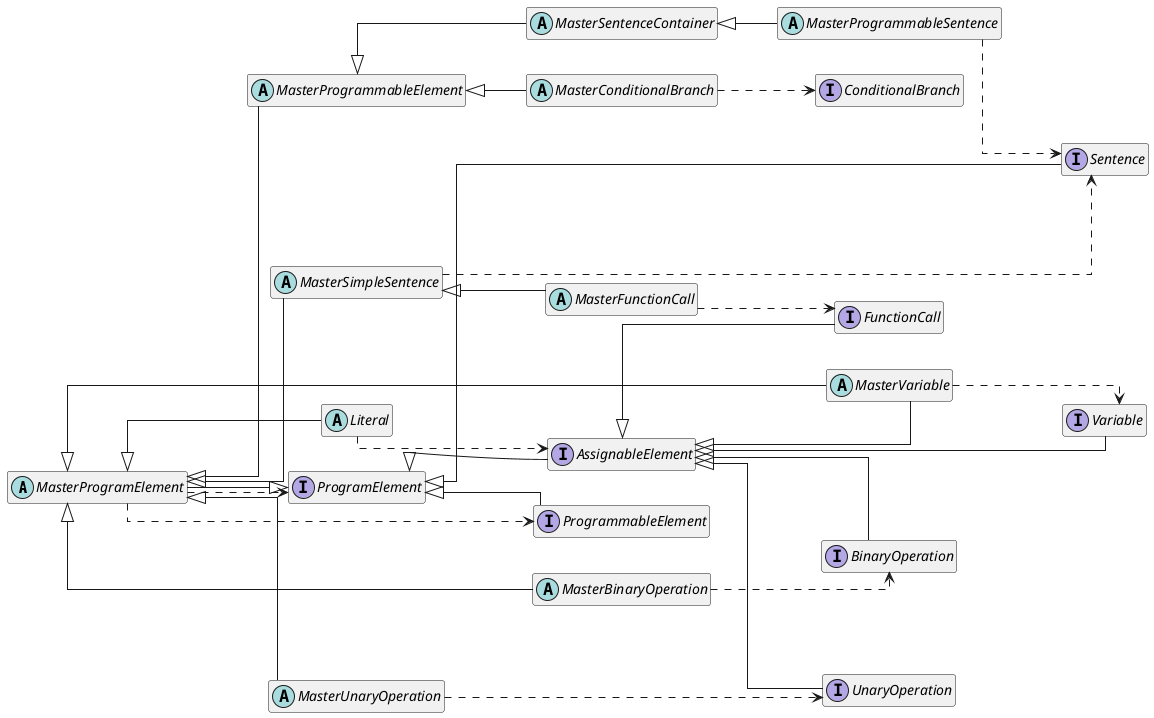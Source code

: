 @startuml


abstract class  "MasterProgramElement"
abstract class  "MasterProgrammableElement"
abstract class  "MasterFunctionCall"
abstract class  "Literal"
abstract class  "MasterBinaryOperation"
abstract class  "MasterUnaryOperation"
abstract class  "MasterProgrammableSentence"
abstract class  "MasterSentenceContainer"
abstract class  "MasterSimpleSentence"
abstract class  "MasterVariable"
abstract class  "MasterConditionalBranch"
interface AssignableElement
interface ProgramElement
interface ProgrammableElement
interface ConditionalBranch
interface FunctionCall
interface BinaryOperation
interface UnaryOperation
interface Sentence
interface Variable




hide empty members
skinparam linetype ortho
skinparam linetypeCircled false
skinparam linetypeArced false

left to right direction


ProgramElement <|-- ProgrammableElement
ProgramElement <|-- AssignableElement
ProgramElement <|-- MasterProgramElement

MasterProgramElement ..> ProgramElement

MasterProgramElement <|-- MasterProgrammableElement
MasterProgramElement ..> ProgrammableElement

MasterProgrammableElement <|-- MasterConditionalBranch
MasterConditionalBranch ..> ConditionalBranch

AssignableElement <|-- Variable
AssignableElement <|-- MasterVariable
MasterProgramElement <|-- MasterVariable

MasterVariable ..> Variable

MasterSimpleSentence <|-- MasterFunctionCall
MasterFunctionCall ..> FunctionCall
AssignableElement <|-- FunctionCall

MasterProgramElement <|-- Literal
Literal ..> AssignableElement

AssignableElement <|-- BinaryOperation
AssignableElement <|-- UnaryOperation
MasterProgramElement <|-- MasterBinaryOperation
MasterBinaryOperation ..> BinaryOperation
MasterProgramElement <|-- MasterUnaryOperation
MasterUnaryOperation ..> UnaryOperation

ProgramElement <|-- Sentence

MasterSentenceContainer <|-- MasterProgrammableSentence
MasterProgrammableSentence ..> Sentence

MasterProgrammableElement <|-- MasterSentenceContainer

MasterProgramElement <|-- MasterSimpleSentence
MasterSimpleSentence ..> Sentence


@enduml

